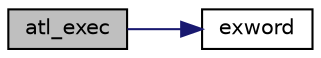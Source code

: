digraph "atl_exec"
{
  edge [fontname="Helvetica",fontsize="10",labelfontname="Helvetica",labelfontsize="10"];
  node [fontname="Helvetica",fontsize="10",shape=record];
  rankdir="LR";
  Node36 [label="atl_exec",height=0.2,width=0.4,color="black", fillcolor="grey75", style="filled", fontcolor="black"];
  Node36 -> Node37 [color="midnightblue",fontsize="10",style="solid"];
  Node37 [label="exword",height=0.2,width=0.4,color="black", fillcolor="white", style="filled",URL="$atlast_8c.html#a2404f96aca9eb4d38d0b77c7f3876d90"];
}
